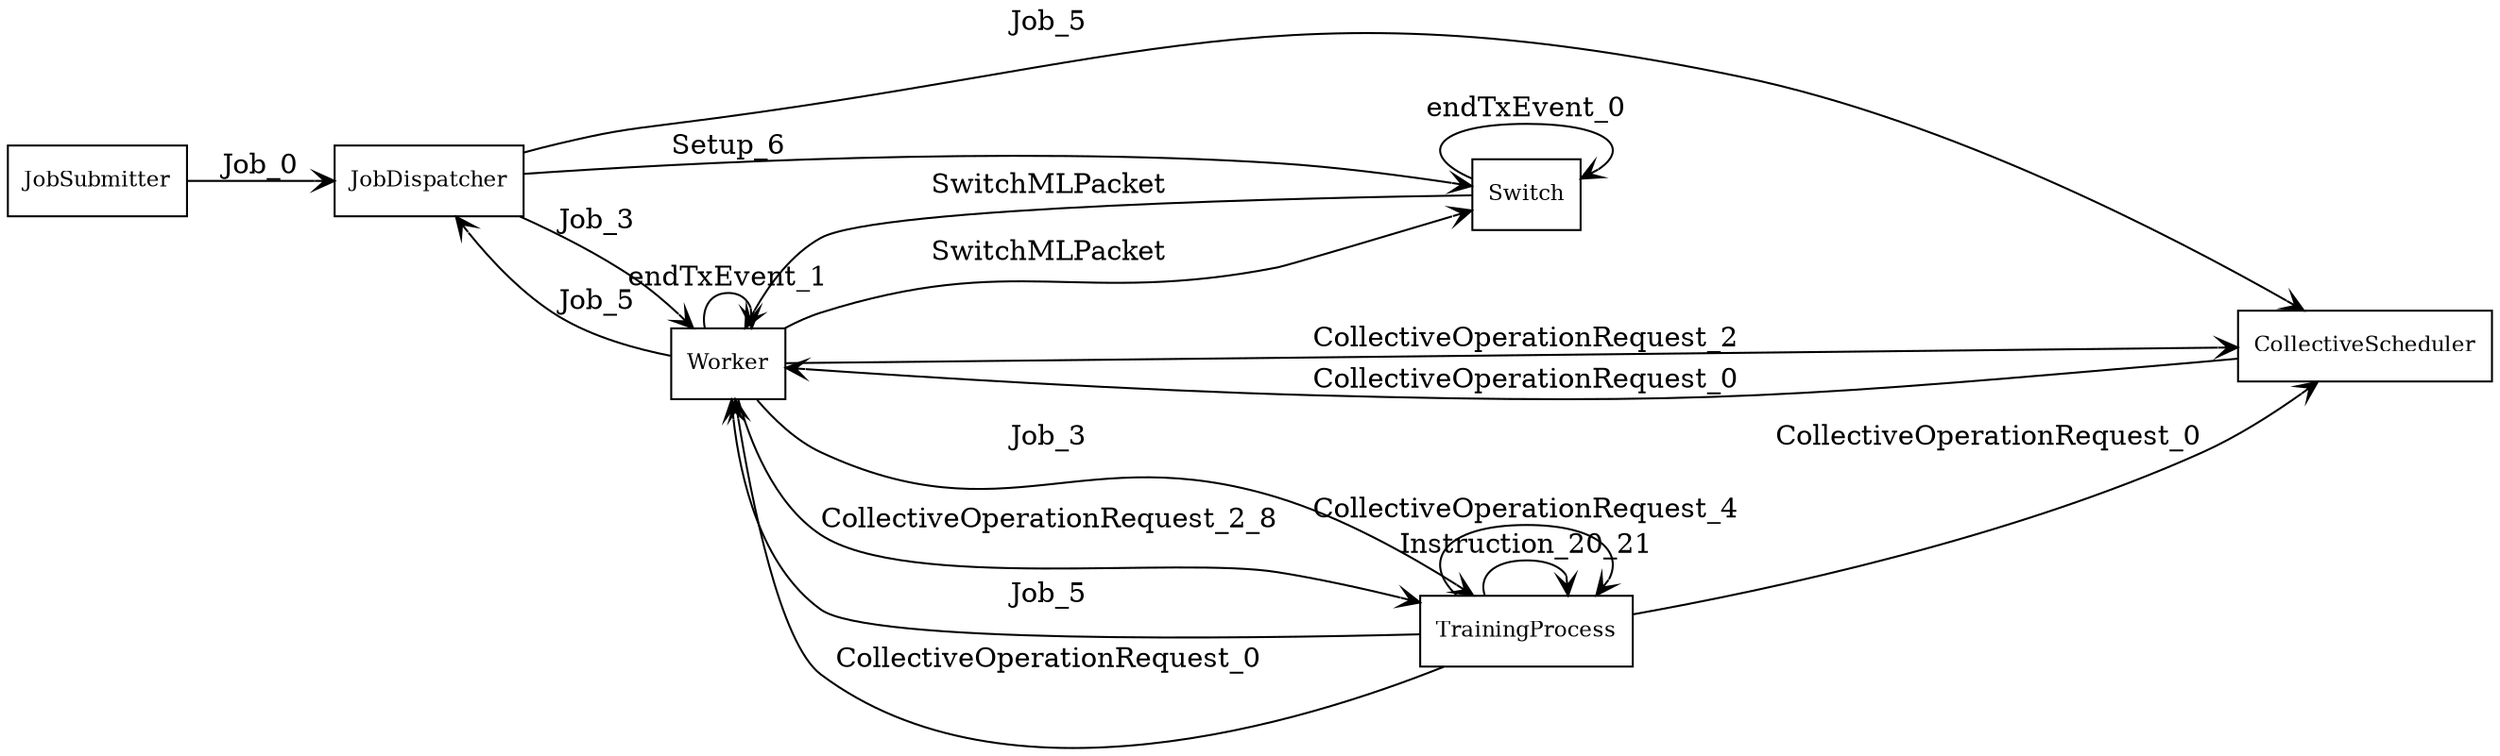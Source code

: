 digraph GRAPH_0 {
  edge [ arrowhead=open ];
  graph [ rankdir=LR ];
  node [
    fontsize=11,
    fillcolor=white,
    style=filled,
    shape=box ];

  JobSubmitter -> JobDispatcher [ label=Job_0 ]
  JobDispatcher -> Worker [ label=Job_3 ]
  JobDispatcher -> Switch [ label=Setup_6 ]
  JobDispatcher -> CollectiveScheduler [ label=Job_5 ] // clean resource
  Worker -> JobDispatcher [ label=Job_5 ]
  Worker -> Worker [ label=endTxEvent_1 ]
  Worker -> Switch [ label=SwitchMLPacket ]
  Worker -> CollectiveScheduler [label=CollectiveOperationRequest_2]
  Worker -> TrainingProcess [ label=Job_3 ]
  Worker -> TrainingProcess [label=CollectiveOperationRequest_2_8] // done / completed
  
  TrainingProcess -> TrainingProcess [ label=Instruction_20_21 ]
  TrainingProcess -> TrainingProcess [ label=CollectiveOperationRequest_4 ] // after weight update
  TrainingProcess -> Worker [ label=Job_5 ]
  
  // send to worker if no CollectiveScheduler
  TrainingProcess -> CollectiveScheduler [label=CollectiveOperationRequest_0]
  TrainingProcess -> Worker [label=CollectiveOperationRequest_0]
  CollectiveScheduler -> Worker [label=CollectiveOperationRequest_0]
  
  Switch -> Worker [ label=SwitchMLPacket ]
  Switch -> Switch [ label=endTxEvent_0 ]
}